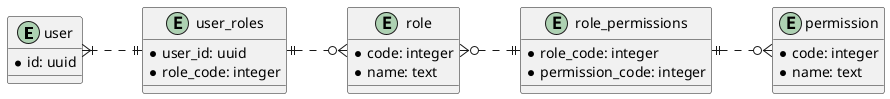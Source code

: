 @startuml users
left to right direction

entity user {
    *id: uuid
}

entity role {
    *code: integer
    *name: text
}

entity user_roles {
    *user_id: uuid
    *role_code: integer
}

entity permission {
    *code: integer
    *name: text
}

entity role_permissions {
    *role_code: integer
    *permission_code: integer
}

user }|..|| user_roles
user_roles ||..o{ role

role }o..|| role_permissions
role_permissions ||..o{ permission


@enduml
